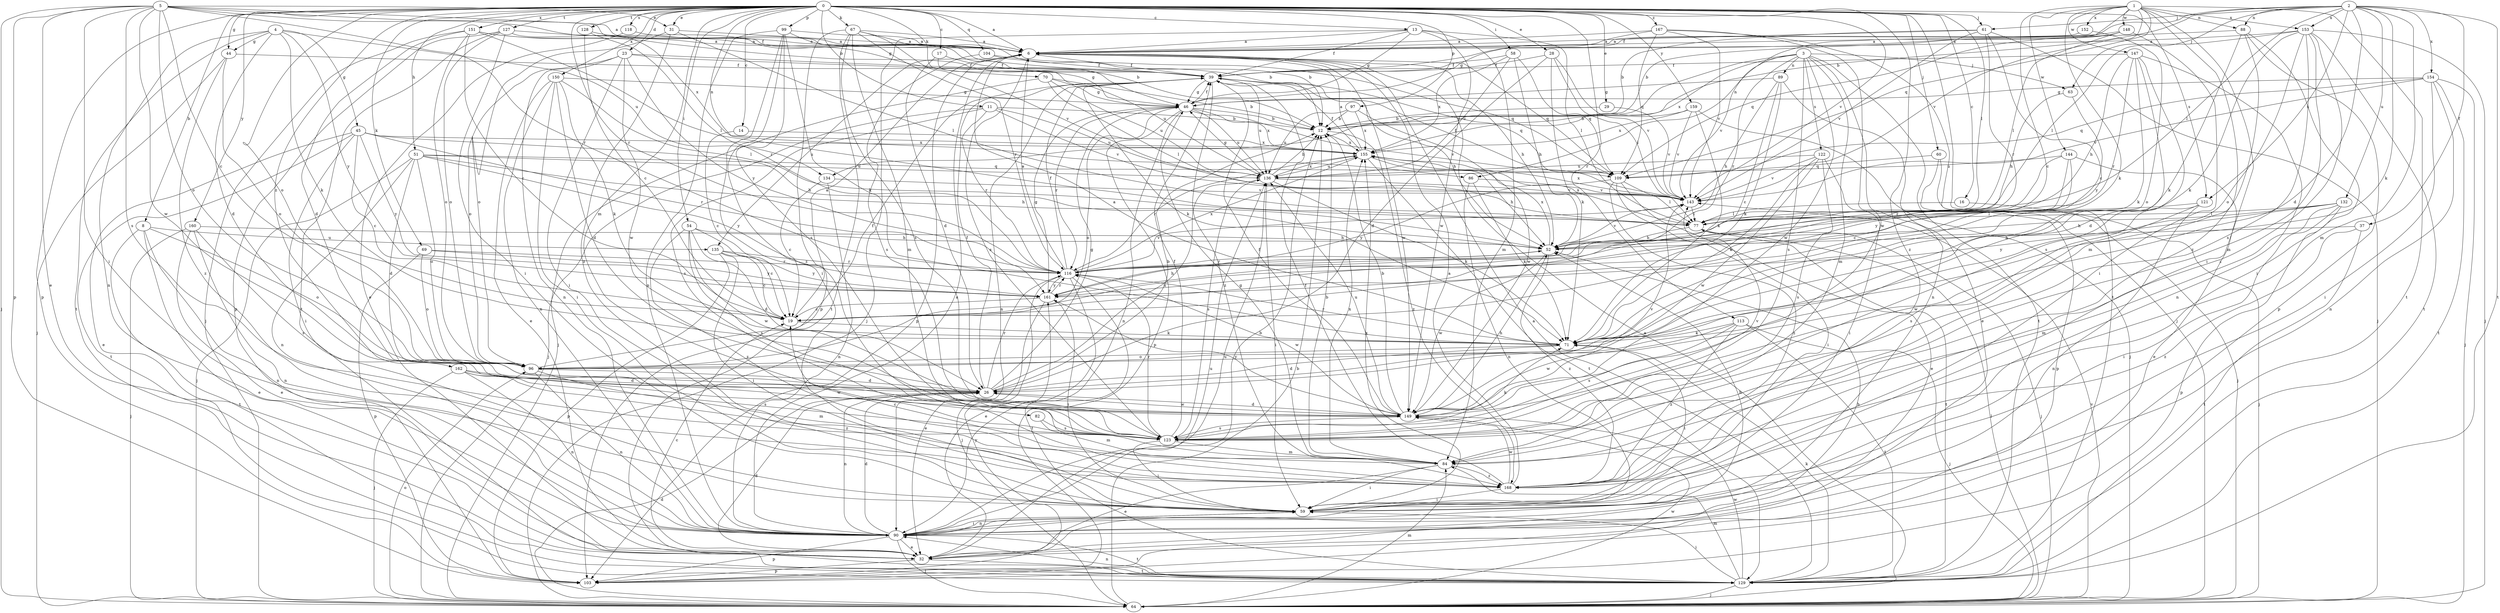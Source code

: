 strict digraph  {
0;
1;
2;
3;
4;
5;
6;
8;
11;
12;
13;
14;
16;
17;
19;
23;
26;
28;
29;
31;
32;
37;
39;
44;
45;
46;
51;
52;
54;
58;
59;
60;
61;
63;
64;
67;
69;
70;
71;
77;
82;
84;
86;
88;
89;
90;
96;
97;
99;
103;
104;
109;
113;
116;
118;
121;
122;
123;
127;
128;
129;
132;
134;
135;
136;
143;
144;
147;
148;
149;
150;
151;
152;
153;
154;
155;
159;
160;
161;
162;
167;
168;
0 -> 6  [label=a];
0 -> 8  [label=b];
0 -> 11  [label=b];
0 -> 13  [label=c];
0 -> 14  [label=c];
0 -> 16  [label=c];
0 -> 17  [label=c];
0 -> 23  [label=d];
0 -> 28  [label=e];
0 -> 29  [label=e];
0 -> 31  [label=e];
0 -> 44  [label=g];
0 -> 51  [label=h];
0 -> 54  [label=i];
0 -> 58  [label=i];
0 -> 60  [label=j];
0 -> 61  [label=j];
0 -> 67  [label=k];
0 -> 69  [label=k];
0 -> 70  [label=k];
0 -> 77  [label=l];
0 -> 82  [label=m];
0 -> 86  [label=n];
0 -> 96  [label=o];
0 -> 97  [label=p];
0 -> 99  [label=p];
0 -> 103  [label=p];
0 -> 104  [label=q];
0 -> 113  [label=r];
0 -> 116  [label=r];
0 -> 118  [label=s];
0 -> 121  [label=s];
0 -> 127  [label=t];
0 -> 128  [label=t];
0 -> 129  [label=t];
0 -> 143  [label=v];
0 -> 150  [label=x];
0 -> 151  [label=x];
0 -> 159  [label=y];
0 -> 160  [label=y];
0 -> 162  [label=z];
0 -> 167  [label=z];
0 -> 168  [label=z];
1 -> 19  [label=c];
1 -> 59  [label=i];
1 -> 71  [label=k];
1 -> 86  [label=n];
1 -> 88  [label=n];
1 -> 109  [label=q];
1 -> 129  [label=t];
1 -> 143  [label=v];
1 -> 144  [label=w];
1 -> 147  [label=w];
1 -> 148  [label=w];
1 -> 152  [label=x];
1 -> 153  [label=x];
1 -> 168  [label=z];
2 -> 12  [label=b];
2 -> 26  [label=d];
2 -> 37  [label=f];
2 -> 39  [label=f];
2 -> 61  [label=j];
2 -> 63  [label=j];
2 -> 71  [label=k];
2 -> 77  [label=l];
2 -> 84  [label=m];
2 -> 88  [label=n];
2 -> 121  [label=s];
2 -> 129  [label=t];
2 -> 132  [label=u];
2 -> 153  [label=x];
2 -> 154  [label=x];
3 -> 63  [label=j];
3 -> 84  [label=m];
3 -> 89  [label=n];
3 -> 90  [label=n];
3 -> 116  [label=r];
3 -> 122  [label=s];
3 -> 123  [label=s];
3 -> 129  [label=t];
3 -> 134  [label=u];
3 -> 143  [label=v];
3 -> 149  [label=w];
3 -> 155  [label=x];
4 -> 26  [label=d];
4 -> 44  [label=g];
4 -> 45  [label=g];
4 -> 71  [label=k];
4 -> 90  [label=n];
4 -> 129  [label=t];
4 -> 134  [label=u];
4 -> 161  [label=y];
5 -> 6  [label=a];
5 -> 19  [label=c];
5 -> 31  [label=e];
5 -> 32  [label=e];
5 -> 39  [label=f];
5 -> 46  [label=g];
5 -> 59  [label=i];
5 -> 64  [label=j];
5 -> 96  [label=o];
5 -> 103  [label=p];
5 -> 116  [label=r];
5 -> 123  [label=s];
5 -> 149  [label=w];
6 -> 39  [label=f];
6 -> 52  [label=h];
6 -> 103  [label=p];
6 -> 109  [label=q];
6 -> 123  [label=s];
6 -> 135  [label=u];
6 -> 149  [label=w];
8 -> 32  [label=e];
8 -> 90  [label=n];
8 -> 96  [label=o];
8 -> 129  [label=t];
8 -> 135  [label=u];
11 -> 12  [label=b];
11 -> 64  [label=j];
11 -> 116  [label=r];
11 -> 123  [label=s];
11 -> 136  [label=u];
11 -> 143  [label=v];
12 -> 155  [label=x];
12 -> 168  [label=z];
13 -> 6  [label=a];
13 -> 39  [label=f];
13 -> 46  [label=g];
13 -> 64  [label=j];
13 -> 77  [label=l];
13 -> 84  [label=m];
13 -> 149  [label=w];
14 -> 19  [label=c];
14 -> 155  [label=x];
16 -> 64  [label=j];
16 -> 77  [label=l];
17 -> 26  [label=d];
17 -> 39  [label=f];
17 -> 136  [label=u];
19 -> 6  [label=a];
19 -> 71  [label=k];
23 -> 39  [label=f];
23 -> 46  [label=g];
23 -> 59  [label=i];
23 -> 90  [label=n];
23 -> 96  [label=o];
23 -> 149  [label=w];
23 -> 161  [label=y];
26 -> 12  [label=b];
26 -> 39  [label=f];
26 -> 46  [label=g];
26 -> 90  [label=n];
26 -> 116  [label=r];
26 -> 136  [label=u];
26 -> 149  [label=w];
28 -> 26  [label=d];
28 -> 39  [label=f];
28 -> 71  [label=k];
28 -> 77  [label=l];
28 -> 143  [label=v];
29 -> 12  [label=b];
29 -> 143  [label=v];
31 -> 6  [label=a];
31 -> 77  [label=l];
31 -> 96  [label=o];
31 -> 168  [label=z];
32 -> 19  [label=c];
32 -> 26  [label=d];
32 -> 52  [label=h];
32 -> 103  [label=p];
32 -> 129  [label=t];
32 -> 136  [label=u];
37 -> 52  [label=h];
37 -> 129  [label=t];
37 -> 168  [label=z];
39 -> 46  [label=g];
39 -> 52  [label=h];
39 -> 71  [label=k];
39 -> 90  [label=n];
39 -> 109  [label=q];
39 -> 136  [label=u];
39 -> 168  [label=z];
44 -> 39  [label=f];
44 -> 64  [label=j];
44 -> 96  [label=o];
44 -> 168  [label=z];
45 -> 19  [label=c];
45 -> 32  [label=e];
45 -> 52  [label=h];
45 -> 59  [label=i];
45 -> 116  [label=r];
45 -> 129  [label=t];
45 -> 155  [label=x];
45 -> 161  [label=y];
46 -> 12  [label=b];
46 -> 39  [label=f];
46 -> 90  [label=n];
46 -> 96  [label=o];
46 -> 103  [label=p];
46 -> 116  [label=r];
46 -> 136  [label=u];
46 -> 143  [label=v];
46 -> 155  [label=x];
51 -> 26  [label=d];
51 -> 52  [label=h];
51 -> 64  [label=j];
51 -> 90  [label=n];
51 -> 96  [label=o];
51 -> 109  [label=q];
51 -> 136  [label=u];
51 -> 161  [label=y];
52 -> 116  [label=r];
52 -> 143  [label=v];
52 -> 149  [label=w];
52 -> 155  [label=x];
52 -> 168  [label=z];
54 -> 19  [label=c];
54 -> 26  [label=d];
54 -> 52  [label=h];
54 -> 123  [label=s];
54 -> 149  [label=w];
54 -> 168  [label=z];
58 -> 39  [label=f];
58 -> 52  [label=h];
58 -> 109  [label=q];
58 -> 136  [label=u];
58 -> 155  [label=x];
59 -> 90  [label=n];
59 -> 155  [label=x];
60 -> 64  [label=j];
60 -> 103  [label=p];
60 -> 109  [label=q];
61 -> 6  [label=a];
61 -> 12  [label=b];
61 -> 19  [label=c];
61 -> 64  [label=j];
61 -> 116  [label=r];
61 -> 143  [label=v];
63 -> 52  [label=h];
63 -> 161  [label=y];
64 -> 6  [label=a];
64 -> 12  [label=b];
64 -> 26  [label=d];
64 -> 77  [label=l];
64 -> 84  [label=m];
64 -> 96  [label=o];
64 -> 143  [label=v];
64 -> 149  [label=w];
67 -> 6  [label=a];
67 -> 12  [label=b];
67 -> 84  [label=m];
67 -> 103  [label=p];
67 -> 116  [label=r];
67 -> 123  [label=s];
67 -> 129  [label=t];
67 -> 143  [label=v];
69 -> 96  [label=o];
69 -> 103  [label=p];
69 -> 116  [label=r];
69 -> 161  [label=y];
70 -> 12  [label=b];
70 -> 46  [label=g];
70 -> 64  [label=j];
70 -> 77  [label=l];
70 -> 136  [label=u];
71 -> 6  [label=a];
71 -> 26  [label=d];
71 -> 59  [label=i];
71 -> 96  [label=o];
71 -> 116  [label=r];
77 -> 52  [label=h];
77 -> 64  [label=j];
77 -> 129  [label=t];
77 -> 155  [label=x];
82 -> 84  [label=m];
82 -> 123  [label=s];
84 -> 12  [label=b];
84 -> 32  [label=e];
84 -> 46  [label=g];
84 -> 59  [label=i];
84 -> 155  [label=x];
84 -> 168  [label=z];
86 -> 71  [label=k];
86 -> 90  [label=n];
86 -> 143  [label=v];
88 -> 6  [label=a];
88 -> 59  [label=i];
88 -> 71  [label=k];
88 -> 84  [label=m];
88 -> 103  [label=p];
89 -> 19  [label=c];
89 -> 32  [label=e];
89 -> 46  [label=g];
89 -> 52  [label=h];
89 -> 71  [label=k];
90 -> 6  [label=a];
90 -> 12  [label=b];
90 -> 26  [label=d];
90 -> 32  [label=e];
90 -> 52  [label=h];
90 -> 59  [label=i];
90 -> 64  [label=j];
90 -> 103  [label=p];
90 -> 129  [label=t];
90 -> 136  [label=u];
96 -> 26  [label=d];
96 -> 39  [label=f];
96 -> 84  [label=m];
96 -> 90  [label=n];
97 -> 12  [label=b];
97 -> 136  [label=u];
97 -> 149  [label=w];
97 -> 155  [label=x];
99 -> 6  [label=a];
99 -> 12  [label=b];
99 -> 59  [label=i];
99 -> 71  [label=k];
99 -> 90  [label=n];
99 -> 123  [label=s];
99 -> 168  [label=z];
103 -> 161  [label=y];
104 -> 39  [label=f];
104 -> 109  [label=q];
104 -> 123  [label=s];
109 -> 32  [label=e];
109 -> 39  [label=f];
109 -> 59  [label=i];
109 -> 77  [label=l];
109 -> 161  [label=y];
109 -> 168  [label=z];
113 -> 64  [label=j];
113 -> 71  [label=k];
113 -> 123  [label=s];
113 -> 129  [label=t];
113 -> 149  [label=w];
113 -> 168  [label=z];
116 -> 6  [label=a];
116 -> 32  [label=e];
116 -> 39  [label=f];
116 -> 64  [label=j];
116 -> 129  [label=t];
116 -> 143  [label=v];
116 -> 149  [label=w];
116 -> 155  [label=x];
116 -> 161  [label=y];
118 -> 6  [label=a];
118 -> 32  [label=e];
121 -> 77  [label=l];
121 -> 90  [label=n];
121 -> 123  [label=s];
121 -> 149  [label=w];
122 -> 59  [label=i];
122 -> 71  [label=k];
122 -> 123  [label=s];
122 -> 136  [label=u];
122 -> 143  [label=v];
122 -> 149  [label=w];
123 -> 39  [label=f];
123 -> 59  [label=i];
123 -> 71  [label=k];
123 -> 84  [label=m];
123 -> 116  [label=r];
123 -> 143  [label=v];
127 -> 6  [label=a];
127 -> 59  [label=i];
127 -> 96  [label=o];
127 -> 103  [label=p];
127 -> 129  [label=t];
127 -> 155  [label=x];
128 -> 6  [label=a];
128 -> 19  [label=c];
128 -> 116  [label=r];
129 -> 6  [label=a];
129 -> 59  [label=i];
129 -> 64  [label=j];
129 -> 71  [label=k];
129 -> 84  [label=m];
129 -> 90  [label=n];
129 -> 149  [label=w];
132 -> 52  [label=h];
132 -> 59  [label=i];
132 -> 77  [label=l];
132 -> 84  [label=m];
132 -> 103  [label=p];
132 -> 161  [label=y];
134 -> 19  [label=c];
134 -> 90  [label=n];
134 -> 143  [label=v];
135 -> 19  [label=c];
135 -> 59  [label=i];
135 -> 103  [label=p];
135 -> 116  [label=r];
135 -> 161  [label=y];
136 -> 12  [label=b];
136 -> 46  [label=g];
136 -> 59  [label=i];
136 -> 71  [label=k];
136 -> 123  [label=s];
136 -> 143  [label=v];
136 -> 155  [label=x];
143 -> 77  [label=l];
143 -> 155  [label=x];
144 -> 19  [label=c];
144 -> 32  [label=e];
144 -> 116  [label=r];
144 -> 136  [label=u];
144 -> 161  [label=y];
147 -> 26  [label=d];
147 -> 39  [label=f];
147 -> 52  [label=h];
147 -> 71  [label=k];
147 -> 90  [label=n];
147 -> 116  [label=r];
147 -> 123  [label=s];
148 -> 6  [label=a];
148 -> 12  [label=b];
148 -> 59  [label=i];
148 -> 77  [label=l];
148 -> 109  [label=q];
149 -> 12  [label=b];
149 -> 26  [label=d];
149 -> 39  [label=f];
149 -> 52  [label=h];
149 -> 123  [label=s];
149 -> 136  [label=u];
149 -> 143  [label=v];
149 -> 161  [label=y];
150 -> 26  [label=d];
150 -> 32  [label=e];
150 -> 46  [label=g];
150 -> 59  [label=i];
150 -> 71  [label=k];
150 -> 77  [label=l];
150 -> 90  [label=n];
151 -> 6  [label=a];
151 -> 12  [label=b];
151 -> 19  [label=c];
151 -> 26  [label=d];
151 -> 64  [label=j];
151 -> 77  [label=l];
151 -> 96  [label=o];
152 -> 6  [label=a];
152 -> 96  [label=o];
153 -> 6  [label=a];
153 -> 64  [label=j];
153 -> 71  [label=k];
153 -> 77  [label=l];
153 -> 84  [label=m];
153 -> 96  [label=o];
153 -> 123  [label=s];
153 -> 129  [label=t];
153 -> 168  [label=z];
154 -> 46  [label=g];
154 -> 59  [label=i];
154 -> 64  [label=j];
154 -> 90  [label=n];
154 -> 109  [label=q];
154 -> 129  [label=t];
154 -> 143  [label=v];
155 -> 6  [label=a];
155 -> 39  [label=f];
155 -> 52  [label=h];
155 -> 116  [label=r];
155 -> 129  [label=t];
155 -> 136  [label=u];
159 -> 12  [label=b];
159 -> 64  [label=j];
159 -> 71  [label=k];
159 -> 143  [label=v];
159 -> 155  [label=x];
160 -> 32  [label=e];
160 -> 52  [label=h];
160 -> 64  [label=j];
160 -> 90  [label=n];
160 -> 123  [label=s];
161 -> 19  [label=c];
161 -> 32  [label=e];
161 -> 46  [label=g];
161 -> 52  [label=h];
161 -> 59  [label=i];
161 -> 116  [label=r];
162 -> 26  [label=d];
162 -> 64  [label=j];
162 -> 90  [label=n];
162 -> 123  [label=s];
162 -> 149  [label=w];
162 -> 168  [label=z];
167 -> 6  [label=a];
167 -> 46  [label=g];
167 -> 64  [label=j];
167 -> 109  [label=q];
167 -> 143  [label=v];
167 -> 149  [label=w];
168 -> 6  [label=a];
168 -> 19  [label=c];
168 -> 39  [label=f];
168 -> 59  [label=i];
168 -> 149  [label=w];
}
